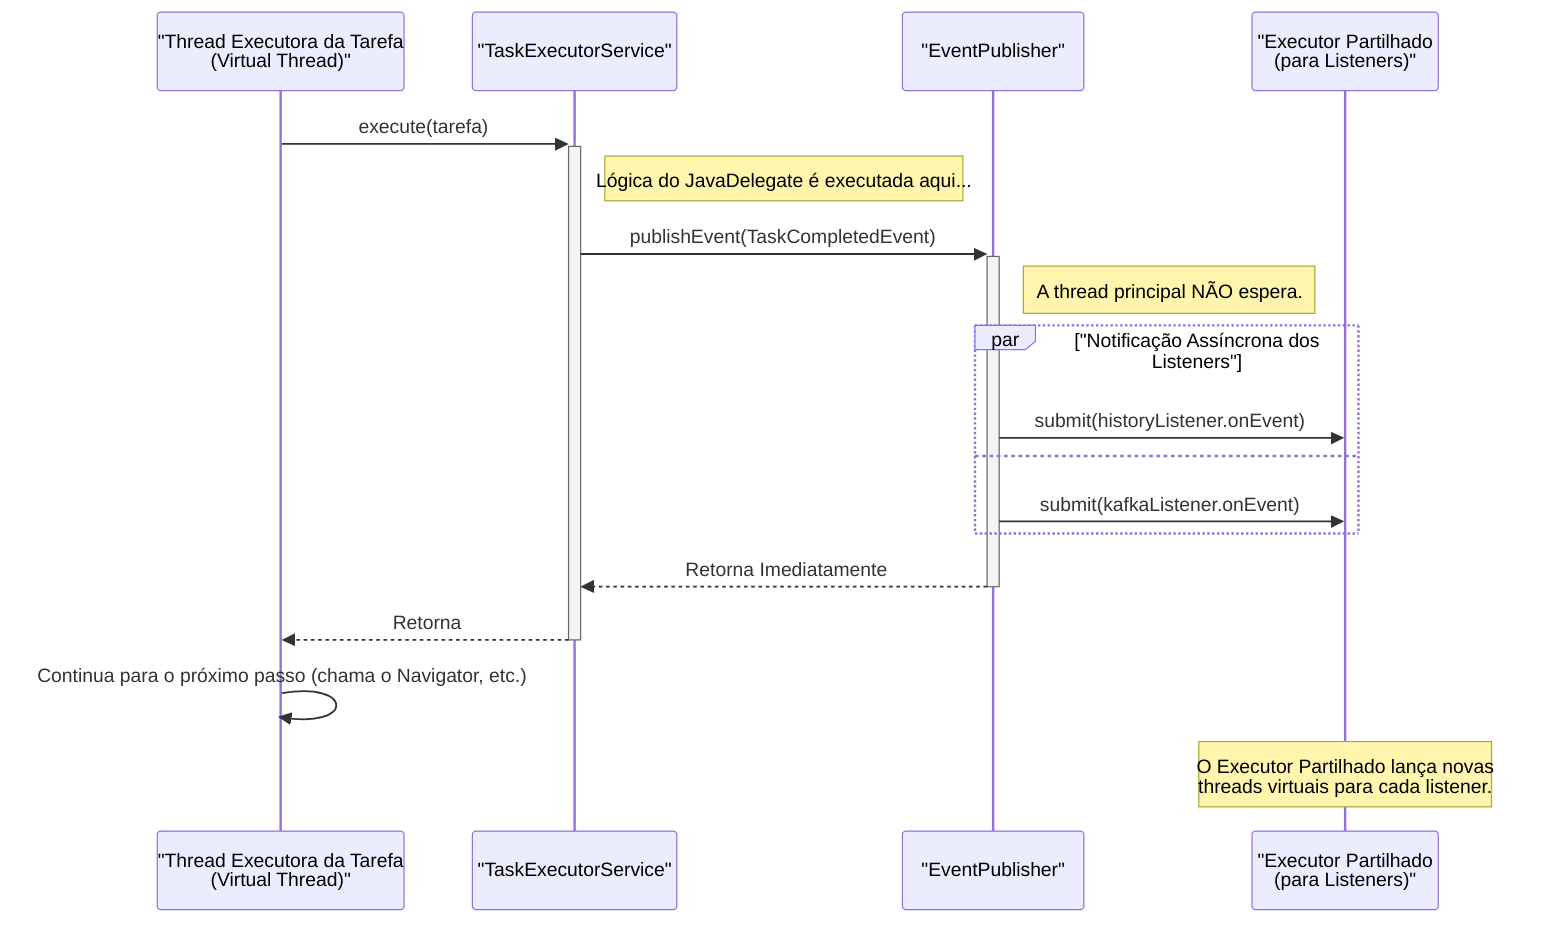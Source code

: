 sequenceDiagram
    participant VThread_A as "Thread Executora da Tarefa<br>(Virtual Thread)"
    participant TaskExecutorService as "TaskExecutorService"
    participant EventPublisher as "EventPublisher"
    participant SharedExecutor as "Executor Partilhado<br>(para Listeners)"

    VThread_A ->>+ TaskExecutorService: execute(tarefa)
    Note right of TaskExecutorService: Lógica do JavaDelegate é executada aqui...
    TaskExecutorService ->>+ EventPublisher: publishEvent(TaskCompletedEvent)

    Note right of EventPublisher: A thread principal NÃO espera.

    par "Notificação Assíncrona dos Listeners"
        EventPublisher ->> SharedExecutor: submit(historyListener.onEvent)
    and
        EventPublisher ->> SharedExecutor: submit(kafkaListener.onEvent)
    end

    EventPublisher -->>- TaskExecutorService: Retorna Imediatamente
    TaskExecutorService -->>- VThread_A: Retorna

    VThread_A ->> VThread_A: Continua para o próximo passo (chama o Navigator, etc.)

    Note over SharedExecutor: O Executor Partilhado lança novas<br>threads virtuais para cada listener.